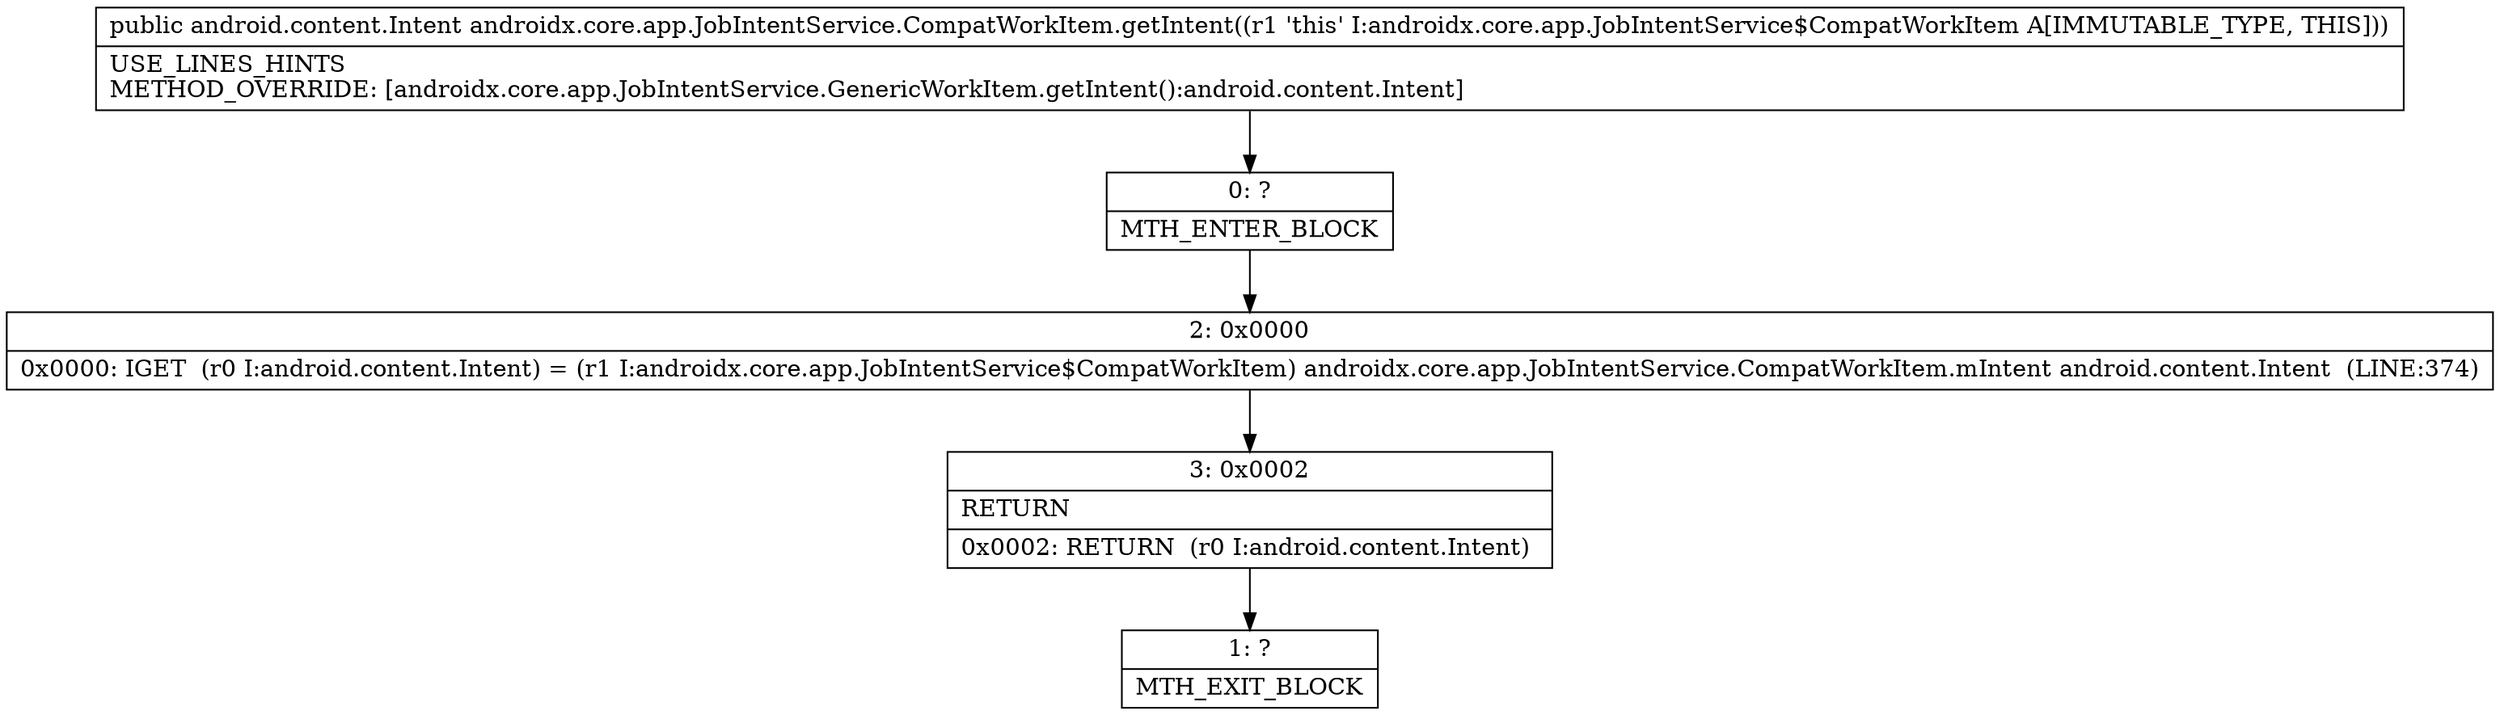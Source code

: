 digraph "CFG forandroidx.core.app.JobIntentService.CompatWorkItem.getIntent()Landroid\/content\/Intent;" {
Node_0 [shape=record,label="{0\:\ ?|MTH_ENTER_BLOCK\l}"];
Node_2 [shape=record,label="{2\:\ 0x0000|0x0000: IGET  (r0 I:android.content.Intent) = (r1 I:androidx.core.app.JobIntentService$CompatWorkItem) androidx.core.app.JobIntentService.CompatWorkItem.mIntent android.content.Intent  (LINE:374)\l}"];
Node_3 [shape=record,label="{3\:\ 0x0002|RETURN\l|0x0002: RETURN  (r0 I:android.content.Intent) \l}"];
Node_1 [shape=record,label="{1\:\ ?|MTH_EXIT_BLOCK\l}"];
MethodNode[shape=record,label="{public android.content.Intent androidx.core.app.JobIntentService.CompatWorkItem.getIntent((r1 'this' I:androidx.core.app.JobIntentService$CompatWorkItem A[IMMUTABLE_TYPE, THIS]))  | USE_LINES_HINTS\lMETHOD_OVERRIDE: [androidx.core.app.JobIntentService.GenericWorkItem.getIntent():android.content.Intent]\l}"];
MethodNode -> Node_0;Node_0 -> Node_2;
Node_2 -> Node_3;
Node_3 -> Node_1;
}

